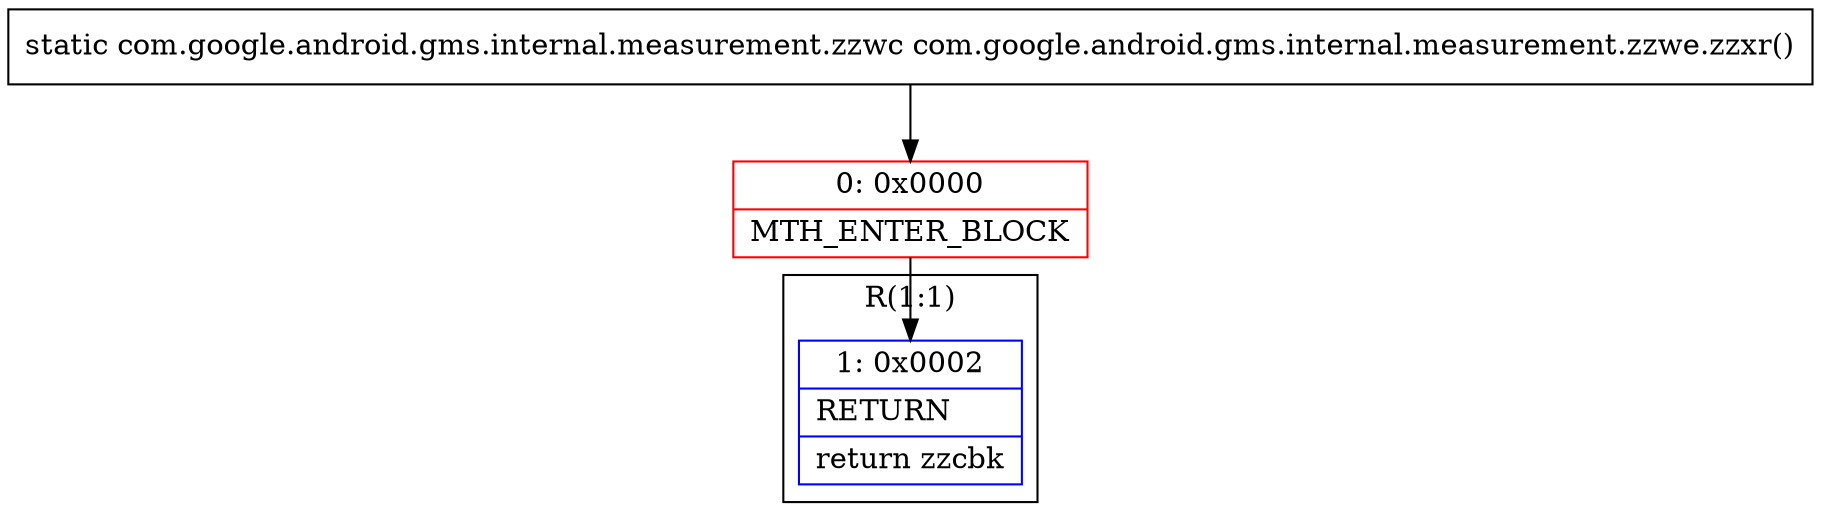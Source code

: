 digraph "CFG forcom.google.android.gms.internal.measurement.zzwe.zzxr()Lcom\/google\/android\/gms\/internal\/measurement\/zzwc;" {
subgraph cluster_Region_1444074318 {
label = "R(1:1)";
node [shape=record,color=blue];
Node_1 [shape=record,label="{1\:\ 0x0002|RETURN\l|return zzcbk\l}"];
}
Node_0 [shape=record,color=red,label="{0\:\ 0x0000|MTH_ENTER_BLOCK\l}"];
MethodNode[shape=record,label="{static com.google.android.gms.internal.measurement.zzwc com.google.android.gms.internal.measurement.zzwe.zzxr() }"];
MethodNode -> Node_0;
Node_0 -> Node_1;
}

